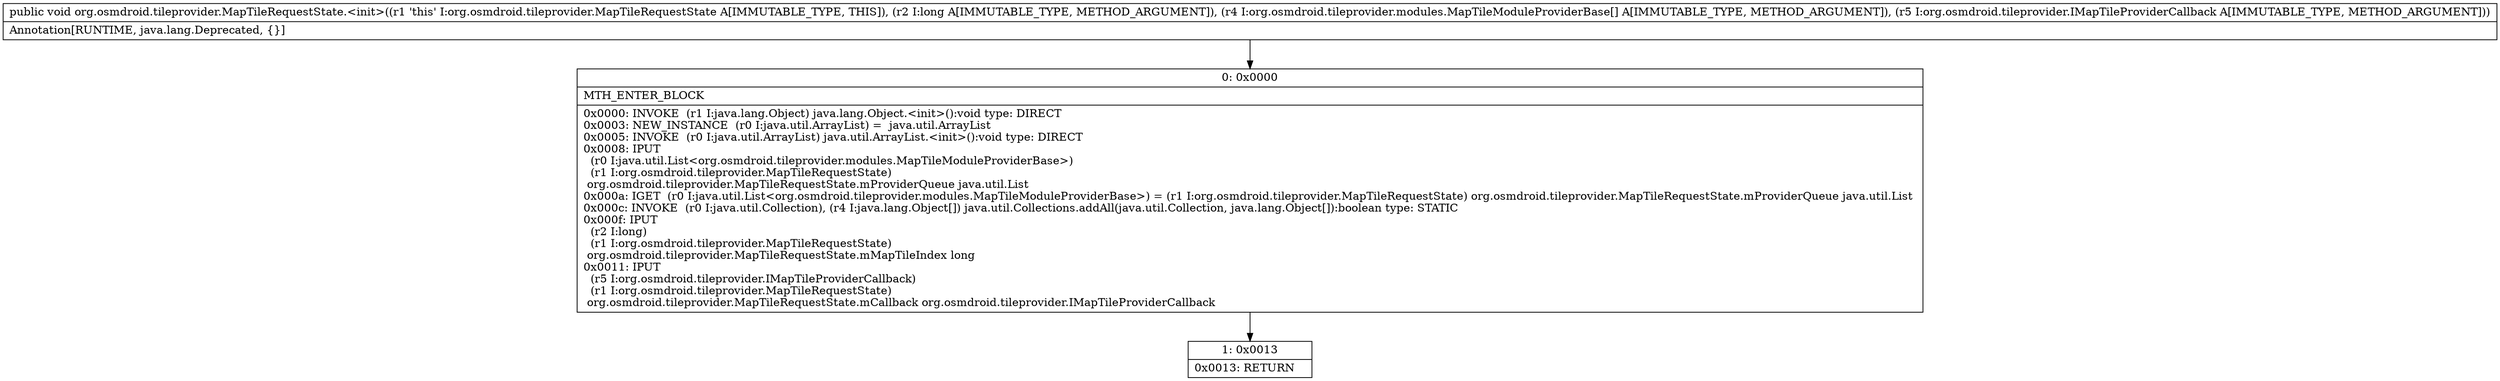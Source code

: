 digraph "CFG fororg.osmdroid.tileprovider.MapTileRequestState.\<init\>(J[Lorg\/osmdroid\/tileprovider\/modules\/MapTileModuleProviderBase;Lorg\/osmdroid\/tileprovider\/IMapTileProviderCallback;)V" {
Node_0 [shape=record,label="{0\:\ 0x0000|MTH_ENTER_BLOCK\l|0x0000: INVOKE  (r1 I:java.lang.Object) java.lang.Object.\<init\>():void type: DIRECT \l0x0003: NEW_INSTANCE  (r0 I:java.util.ArrayList) =  java.util.ArrayList \l0x0005: INVOKE  (r0 I:java.util.ArrayList) java.util.ArrayList.\<init\>():void type: DIRECT \l0x0008: IPUT  \l  (r0 I:java.util.List\<org.osmdroid.tileprovider.modules.MapTileModuleProviderBase\>)\l  (r1 I:org.osmdroid.tileprovider.MapTileRequestState)\l org.osmdroid.tileprovider.MapTileRequestState.mProviderQueue java.util.List \l0x000a: IGET  (r0 I:java.util.List\<org.osmdroid.tileprovider.modules.MapTileModuleProviderBase\>) = (r1 I:org.osmdroid.tileprovider.MapTileRequestState) org.osmdroid.tileprovider.MapTileRequestState.mProviderQueue java.util.List \l0x000c: INVOKE  (r0 I:java.util.Collection), (r4 I:java.lang.Object[]) java.util.Collections.addAll(java.util.Collection, java.lang.Object[]):boolean type: STATIC \l0x000f: IPUT  \l  (r2 I:long)\l  (r1 I:org.osmdroid.tileprovider.MapTileRequestState)\l org.osmdroid.tileprovider.MapTileRequestState.mMapTileIndex long \l0x0011: IPUT  \l  (r5 I:org.osmdroid.tileprovider.IMapTileProviderCallback)\l  (r1 I:org.osmdroid.tileprovider.MapTileRequestState)\l org.osmdroid.tileprovider.MapTileRequestState.mCallback org.osmdroid.tileprovider.IMapTileProviderCallback \l}"];
Node_1 [shape=record,label="{1\:\ 0x0013|0x0013: RETURN   \l}"];
MethodNode[shape=record,label="{public void org.osmdroid.tileprovider.MapTileRequestState.\<init\>((r1 'this' I:org.osmdroid.tileprovider.MapTileRequestState A[IMMUTABLE_TYPE, THIS]), (r2 I:long A[IMMUTABLE_TYPE, METHOD_ARGUMENT]), (r4 I:org.osmdroid.tileprovider.modules.MapTileModuleProviderBase[] A[IMMUTABLE_TYPE, METHOD_ARGUMENT]), (r5 I:org.osmdroid.tileprovider.IMapTileProviderCallback A[IMMUTABLE_TYPE, METHOD_ARGUMENT]))  | Annotation[RUNTIME, java.lang.Deprecated, \{\}]\l}"];
MethodNode -> Node_0;
Node_0 -> Node_1;
}

